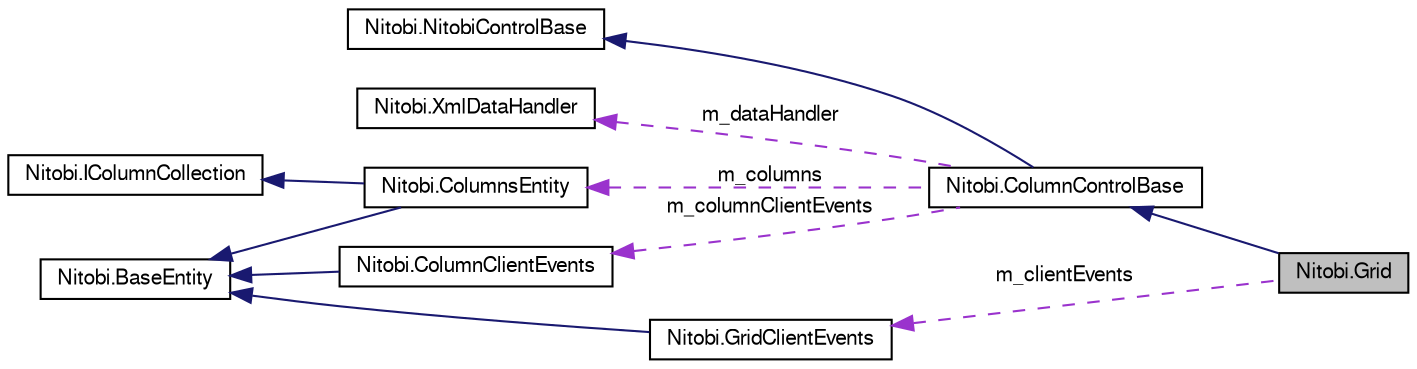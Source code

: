 digraph G
{
  bgcolor="transparent";
  edge [fontname="FreeSans",fontsize=10,labelfontname="FreeSans",labelfontsize=10];
  node [fontname="FreeSans",fontsize=10,shape=record];
  rankdir=LR;
  Node1 [label="Nitobi.Grid",height=0.2,width=0.4,color="black", fillcolor="grey75", style="filled" fontcolor="black"];
  Node2 -> Node1 [dir=back,color="midnightblue",fontsize=10,style="solid",fontname="FreeSans"];
  Node2 [label="Nitobi.ColumnControlBase",height=0.2,width=0.4,color="black",URL="$class_nitobi_1_1_column_control_base.html"];
  Node3 -> Node2 [dir=back,color="midnightblue",fontsize=10,style="solid",fontname="FreeSans"];
  Node3 [label="Nitobi.NitobiControlBase",height=0.2,width=0.4,color="black",URL="$class_nitobi_1_1_nitobi_control_base.html"];
  Node4 -> Node2 [dir=back,color="darkorchid3",fontsize=10,style="dashed",label="m_dataHandler",fontname="FreeSans"];
  Node4 [label="Nitobi.XmlDataHandler",height=0.2,width=0.4,color="black",URL="$class_nitobi_1_1_xml_data_handler.html"];
  Node5 -> Node2 [dir=back,color="darkorchid3",fontsize=10,style="dashed",label="m_columns",fontname="FreeSans"];
  Node5 [label="Nitobi.ColumnsEntity",height=0.2,width=0.4,color="black",URL="$class_nitobi_1_1_columns_entity.html"];
  Node6 -> Node5 [dir=back,color="midnightblue",fontsize=10,style="solid",fontname="FreeSans"];
  Node6 [label="Nitobi.BaseEntity",height=0.2,width=0.4,color="black",URL="$class_nitobi_1_1_base_entity.html"];
  Node7 -> Node5 [dir=back,color="midnightblue",fontsize=10,style="solid",fontname="FreeSans"];
  Node7 [label="Nitobi.IColumnCollection",height=0.2,width=0.4,color="black",URL="$interface_nitobi_1_1_i_column_collection.html"];
  Node8 -> Node2 [dir=back,color="darkorchid3",fontsize=10,style="dashed",label="m_columnClientEvents",fontname="FreeSans"];
  Node8 [label="Nitobi.ColumnClientEvents",height=0.2,width=0.4,color="black",URL="$class_nitobi_1_1_column_client_events.html"];
  Node6 -> Node8 [dir=back,color="midnightblue",fontsize=10,style="solid",fontname="FreeSans"];
  Node9 -> Node1 [dir=back,color="darkorchid3",fontsize=10,style="dashed",label="m_clientEvents",fontname="FreeSans"];
  Node9 [label="Nitobi.GridClientEvents",height=0.2,width=0.4,color="black",URL="$class_nitobi_1_1_grid_client_events.html"];
  Node6 -> Node9 [dir=back,color="midnightblue",fontsize=10,style="solid",fontname="FreeSans"];
}
